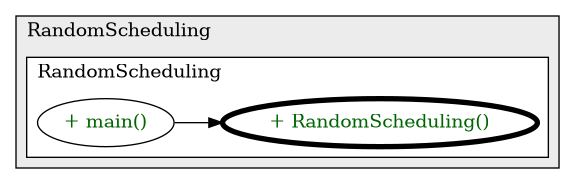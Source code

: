 @startuml

/' diagram meta data start
config=CallConfiguration;
{
  "rootMethod": "RandomScheduling#RandomScheduling(long)",
  "projectClassification": {
    "searchMode": "OpenProject", // OpenProject, AllProjects
    "includedProjects": "",
    "pathEndKeywords": "*.impl",
    "isClientPath": "",
    "isClientName": "",
    "isTestPath": "",
    "isTestName": "",
    "isMappingPath": "",
    "isMappingName": "",
    "isDataAccessPath": "",
    "isDataAccessName": "",
    "isDataStructurePath": "",
    "isDataStructureName": "",
    "isInterfaceStructuresPath": "",
    "isInterfaceStructuresName": "",
    "isEntryPointPath": "",
    "isEntryPointName": ""
  },
  "graphRestriction": {
    "classPackageExcludeFilter": "",
    "classPackageIncludeFilter": "",
    "classNameExcludeFilter": "",
    "classNameIncludeFilter": "",
    "methodNameExcludeFilter": "",
    "methodNameIncludeFilter": "",
    "removeByInheritance": "", // inheritance/annotation based filtering is done in a second step
    "removeByAnnotation": "",
    "removeByClassPackage": "", // cleanup the graph after inheritance/annotation based filtering is done
    "removeByClassName": "",
    "cutMappings": false,
    "cutEnum": true,
    "cutTests": true,
    "cutClient": true,
    "cutDataAccess": true,
    "cutInterfaceStructures": true,
    "cutDataStructures": true,
    "cutGetterAndSetter": true,
    "cutConstructors": true
  },
  "graphTraversal": {
    "forwardDepth": 3,
    "backwardDepth": 3,
    "classPackageExcludeFilter": "",
    "classPackageIncludeFilter": "",
    "classNameExcludeFilter": "",
    "classNameIncludeFilter": "",
    "methodNameExcludeFilter": "",
    "methodNameIncludeFilter": "",
    "hideMappings": false,
    "hideDataStructures": false,
    "hidePrivateMethods": true,
    "hideInterfaceCalls": true, // indirection: implementation -> interface (is hidden) -> implementation
    "onlyShowApplicationEntryPoints": false // root node is included
  },
  "details": {
    "aggregation": "GroupByClass", // ByClass, GroupByClass, None
    "showMethodParametersTypes": false,
    "showMethodParametersNames": false,
    "showMethodReturnType": false,
    "showPackageLevels": 2,
    "showCallOrder": false,
    "edgeMode": "MethodsOnly", // TypesOnly, MethodsOnly, TypesAndMethods, MethodsAndDirectTypeUsage
    "showDetailedClassStructure": false
  },
  "rootClass": "RandomScheduling"
}
diagram meta data end '/



digraph g {
    rankdir="LR"
    splines=polyline
    

'nodes 
subgraph cluster_1902341417 { 
   	label=RandomScheduling
	labeljust=l
	fillcolor="#ececec"
	style=filled
   
   subgraph cluster_1400966414 { 
   	label=RandomScheduling
	labeljust=l
	fillcolor=white
	style=filled
   
   RandomScheduling1902341417XXXRandomScheduling3327612[
	label="+ RandomScheduling()"
	style=filled
	fillcolor=white
	tooltip="RandomScheduling

null"
	penwidth=4
	fontcolor=darkgreen
];

RandomScheduling1902341417XXXmain1859653459[
	label="+ main()"
	style=filled
	fillcolor=white
	tooltip="RandomScheduling

null"
	fontcolor=darkgreen
];
} 
} 

'edges    
RandomScheduling1902341417XXXmain1859653459 -> RandomScheduling1902341417XXXRandomScheduling3327612;
    
}
@enduml